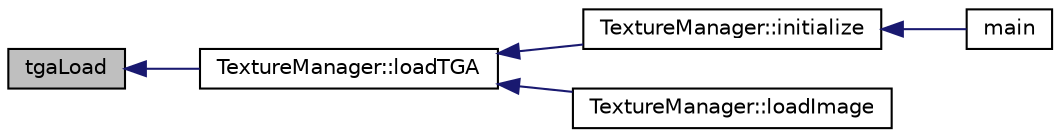 digraph "tgaLoad"
{
 // INTERACTIVE_SVG=YES
  edge [fontname="Helvetica",fontsize="10",labelfontname="Helvetica",labelfontsize="10"];
  node [fontname="Helvetica",fontsize="10",shape=record];
  rankdir="LR";
  Node1 [label="tgaLoad",height=0.2,width=0.4,color="black", fillcolor="grey75", style="filled" fontcolor="black"];
  Node1 -> Node2 [dir="back",color="midnightblue",fontsize="10",style="solid",fontname="Helvetica"];
  Node2 [label="TextureManager::loadTGA",height=0.2,width=0.4,color="black", fillcolor="white", style="filled",URL="$class_texture_manager.html#a2397216f8a31f900690555ec003ab32a"];
  Node2 -> Node3 [dir="back",color="midnightblue",fontsize="10",style="solid",fontname="Helvetica"];
  Node3 [label="TextureManager::initialize",height=0.2,width=0.4,color="black", fillcolor="white", style="filled",URL="$class_texture_manager.html#aa59af21dc339ee6e6eda50a1afa61fbe"];
  Node3 -> Node4 [dir="back",color="midnightblue",fontsize="10",style="solid",fontname="Helvetica"];
  Node4 [label="main",height=0.2,width=0.4,color="black", fillcolor="white", style="filled",URL="$main_8cpp.html#a0ddf1224851353fc92bfbff6f499fa97"];
  Node2 -> Node5 [dir="back",color="midnightblue",fontsize="10",style="solid",fontname="Helvetica"];
  Node5 [label="TextureManager::loadImage",height=0.2,width=0.4,color="black", fillcolor="white", style="filled",URL="$class_texture_manager.html#afdce801d0f81975f244be5bc0123020c"];
}
